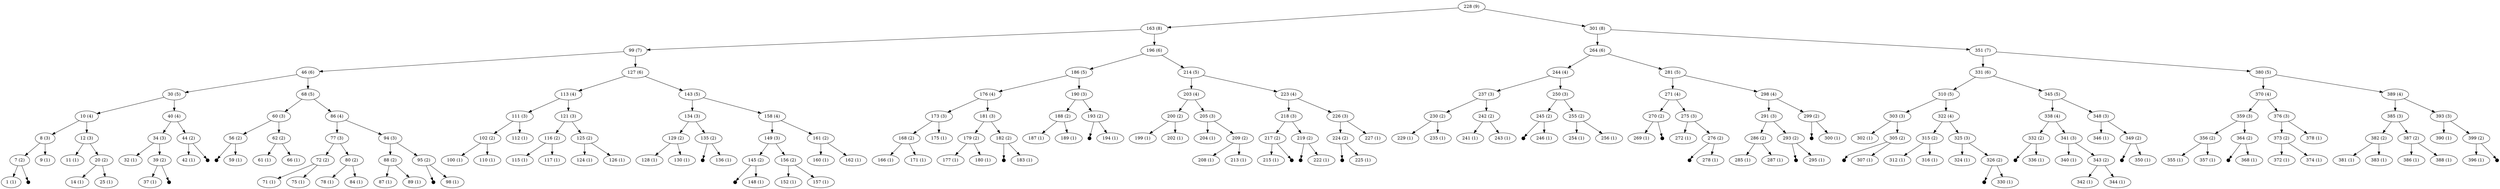 digraph G {
228[label="228 (9)"]
228 -> 163;
163[label="163 (8)"]
163 -> 99;
99[label="99 (7)"]
99 -> 46;
46[label="46 (6)"]
46 -> 30;
30[label="30 (5)"]
30 -> 10;
10[label="10 (4)"]
10 -> 8;
8[label="8 (3)"]
8 -> 7;
7[label="7 (2)"]
7 -> 1;
1[label="1 (1)"]
NULL0 [shape=circle, fixedsize=true, width=0.15, fillcolor="black", style=filled, label=""];
7 -> NULL0;
8 -> 9;
9[label="9 (1)"]
10 -> 12;
12[label="12 (3)"]
12 -> 11;
11[label="11 (1)"]
12 -> 20;
20[label="20 (2)"]
20 -> 14;
14[label="14 (1)"]
20 -> 25;
25[label="25 (1)"]
30 -> 40;
40[label="40 (4)"]
40 -> 34;
34[label="34 (3)"]
34 -> 32;
32[label="32 (1)"]
34 -> 39;
39[label="39 (2)"]
39 -> 37;
37[label="37 (1)"]
NULL1 [shape=circle, fixedsize=true, width=0.15, fillcolor="black", style=filled, label=""];
39 -> NULL1;
40 -> 44;
44[label="44 (2)"]
44 -> 42;
42[label="42 (1)"]
NULL2 [shape=circle, fixedsize=true, width=0.15, fillcolor="black", style=filled, label=""];
44 -> NULL2;
46 -> 68;
68[label="68 (5)"]
68 -> 60;
60[label="60 (3)"]
60 -> 56;
56[label="56 (2)"]
NULL3 [shape=circle, fixedsize=true, width=0.15, fillcolor="black", style=filled, label=""];
56 -> NULL3;
56 -> 59;
59[label="59 (1)"]
60 -> 62;
62[label="62 (2)"]
62 -> 61;
61[label="61 (1)"]
62 -> 66;
66[label="66 (1)"]
68 -> 86;
86[label="86 (4)"]
86 -> 77;
77[label="77 (3)"]
77 -> 72;
72[label="72 (2)"]
72 -> 71;
71[label="71 (1)"]
72 -> 75;
75[label="75 (1)"]
77 -> 80;
80[label="80 (2)"]
80 -> 78;
78[label="78 (1)"]
80 -> 84;
84[label="84 (1)"]
86 -> 94;
94[label="94 (3)"]
94 -> 88;
88[label="88 (2)"]
88 -> 87;
87[label="87 (1)"]
88 -> 89;
89[label="89 (1)"]
94 -> 95;
95[label="95 (2)"]
NULL4 [shape=circle, fixedsize=true, width=0.15, fillcolor="black", style=filled, label=""];
95 -> NULL4;
95 -> 98;
98[label="98 (1)"]
99 -> 127;
127[label="127 (6)"]
127 -> 113;
113[label="113 (4)"]
113 -> 111;
111[label="111 (3)"]
111 -> 102;
102[label="102 (2)"]
102 -> 100;
100[label="100 (1)"]
102 -> 110;
110[label="110 (1)"]
111 -> 112;
112[label="112 (1)"]
113 -> 121;
121[label="121 (3)"]
121 -> 116;
116[label="116 (2)"]
116 -> 115;
115[label="115 (1)"]
116 -> 117;
117[label="117 (1)"]
121 -> 125;
125[label="125 (2)"]
125 -> 124;
124[label="124 (1)"]
125 -> 126;
126[label="126 (1)"]
127 -> 143;
143[label="143 (5)"]
143 -> 134;
134[label="134 (3)"]
134 -> 129;
129[label="129 (2)"]
129 -> 128;
128[label="128 (1)"]
129 -> 130;
130[label="130 (1)"]
134 -> 135;
135[label="135 (2)"]
NULL5 [shape=circle, fixedsize=true, width=0.15, fillcolor="black", style=filled, label=""];
135 -> NULL5;
135 -> 136;
136[label="136 (1)"]
143 -> 158;
158[label="158 (4)"]
158 -> 149;
149[label="149 (3)"]
149 -> 145;
145[label="145 (2)"]
NULL6 [shape=circle, fixedsize=true, width=0.15, fillcolor="black", style=filled, label=""];
145 -> NULL6;
145 -> 148;
148[label="148 (1)"]
149 -> 156;
156[label="156 (2)"]
156 -> 152;
152[label="152 (1)"]
156 -> 157;
157[label="157 (1)"]
158 -> 161;
161[label="161 (2)"]
161 -> 160;
160[label="160 (1)"]
161 -> 162;
162[label="162 (1)"]
163 -> 196;
196[label="196 (6)"]
196 -> 186;
186[label="186 (5)"]
186 -> 176;
176[label="176 (4)"]
176 -> 173;
173[label="173 (3)"]
173 -> 168;
168[label="168 (2)"]
168 -> 166;
166[label="166 (1)"]
168 -> 171;
171[label="171 (1)"]
173 -> 175;
175[label="175 (1)"]
176 -> 181;
181[label="181 (3)"]
181 -> 179;
179[label="179 (2)"]
179 -> 177;
177[label="177 (1)"]
179 -> 180;
180[label="180 (1)"]
181 -> 182;
182[label="182 (2)"]
NULL7 [shape=circle, fixedsize=true, width=0.15, fillcolor="black", style=filled, label=""];
182 -> NULL7;
182 -> 183;
183[label="183 (1)"]
186 -> 190;
190[label="190 (3)"]
190 -> 188;
188[label="188 (2)"]
188 -> 187;
187[label="187 (1)"]
188 -> 189;
189[label="189 (1)"]
190 -> 193;
193[label="193 (2)"]
NULL8 [shape=circle, fixedsize=true, width=0.15, fillcolor="black", style=filled, label=""];
193 -> NULL8;
193 -> 194;
194[label="194 (1)"]
196 -> 214;
214[label="214 (5)"]
214 -> 203;
203[label="203 (4)"]
203 -> 200;
200[label="200 (2)"]
200 -> 199;
199[label="199 (1)"]
200 -> 202;
202[label="202 (1)"]
203 -> 205;
205[label="205 (3)"]
205 -> 204;
204[label="204 (1)"]
205 -> 209;
209[label="209 (2)"]
209 -> 208;
208[label="208 (1)"]
209 -> 213;
213[label="213 (1)"]
214 -> 223;
223[label="223 (4)"]
223 -> 218;
218[label="218 (3)"]
218 -> 217;
217[label="217 (2)"]
217 -> 215;
215[label="215 (1)"]
NULL9 [shape=circle, fixedsize=true, width=0.15, fillcolor="black", style=filled, label=""];
217 -> NULL9;
218 -> 219;
219[label="219 (2)"]
NULL10 [shape=circle, fixedsize=true, width=0.15, fillcolor="black", style=filled, label=""];
219 -> NULL10;
219 -> 222;
222[label="222 (1)"]
223 -> 226;
226[label="226 (3)"]
226 -> 224;
224[label="224 (2)"]
NULL11 [shape=circle, fixedsize=true, width=0.15, fillcolor="black", style=filled, label=""];
224 -> NULL11;
224 -> 225;
225[label="225 (1)"]
226 -> 227;
227[label="227 (1)"]
228 -> 301;
301[label="301 (8)"]
301 -> 264;
264[label="264 (6)"]
264 -> 244;
244[label="244 (4)"]
244 -> 237;
237[label="237 (3)"]
237 -> 230;
230[label="230 (2)"]
230 -> 229;
229[label="229 (1)"]
230 -> 235;
235[label="235 (1)"]
237 -> 242;
242[label="242 (2)"]
242 -> 241;
241[label="241 (1)"]
242 -> 243;
243[label="243 (1)"]
244 -> 250;
250[label="250 (3)"]
250 -> 245;
245[label="245 (2)"]
NULL12 [shape=circle, fixedsize=true, width=0.15, fillcolor="black", style=filled, label=""];
245 -> NULL12;
245 -> 246;
246[label="246 (1)"]
250 -> 255;
255[label="255 (2)"]
255 -> 254;
254[label="254 (1)"]
255 -> 256;
256[label="256 (1)"]
264 -> 281;
281[label="281 (5)"]
281 -> 271;
271[label="271 (4)"]
271 -> 270;
270[label="270 (2)"]
270 -> 269;
269[label="269 (1)"]
NULL13 [shape=circle, fixedsize=true, width=0.15, fillcolor="black", style=filled, label=""];
270 -> NULL13;
271 -> 275;
275[label="275 (3)"]
275 -> 272;
272[label="272 (1)"]
275 -> 276;
276[label="276 (2)"]
NULL14 [shape=circle, fixedsize=true, width=0.15, fillcolor="black", style=filled, label=""];
276 -> NULL14;
276 -> 278;
278[label="278 (1)"]
281 -> 298;
298[label="298 (4)"]
298 -> 291;
291[label="291 (3)"]
291 -> 286;
286[label="286 (2)"]
286 -> 285;
285[label="285 (1)"]
286 -> 287;
287[label="287 (1)"]
291 -> 293;
293[label="293 (2)"]
NULL15 [shape=circle, fixedsize=true, width=0.15, fillcolor="black", style=filled, label=""];
293 -> NULL15;
293 -> 295;
295[label="295 (1)"]
298 -> 299;
299[label="299 (2)"]
NULL16 [shape=circle, fixedsize=true, width=0.15, fillcolor="black", style=filled, label=""];
299 -> NULL16;
299 -> 300;
300[label="300 (1)"]
301 -> 351;
351[label="351 (7)"]
351 -> 331;
331[label="331 (6)"]
331 -> 310;
310[label="310 (5)"]
310 -> 303;
303[label="303 (3)"]
303 -> 302;
302[label="302 (1)"]
303 -> 305;
305[label="305 (2)"]
NULL17 [shape=circle, fixedsize=true, width=0.15, fillcolor="black", style=filled, label=""];
305 -> NULL17;
305 -> 307;
307[label="307 (1)"]
310 -> 322;
322[label="322 (4)"]
322 -> 315;
315[label="315 (2)"]
315 -> 312;
312[label="312 (1)"]
315 -> 316;
316[label="316 (1)"]
322 -> 325;
325[label="325 (3)"]
325 -> 324;
324[label="324 (1)"]
325 -> 326;
326[label="326 (2)"]
NULL18 [shape=circle, fixedsize=true, width=0.15, fillcolor="black", style=filled, label=""];
326 -> NULL18;
326 -> 330;
330[label="330 (1)"]
331 -> 345;
345[label="345 (5)"]
345 -> 338;
338[label="338 (4)"]
338 -> 332;
332[label="332 (2)"]
NULL19 [shape=circle, fixedsize=true, width=0.15, fillcolor="black", style=filled, label=""];
332 -> NULL19;
332 -> 336;
336[label="336 (1)"]
338 -> 341;
341[label="341 (3)"]
341 -> 340;
340[label="340 (1)"]
341 -> 343;
343[label="343 (2)"]
343 -> 342;
342[label="342 (1)"]
343 -> 344;
344[label="344 (1)"]
345 -> 348;
348[label="348 (3)"]
348 -> 346;
346[label="346 (1)"]
348 -> 349;
349[label="349 (2)"]
NULL20 [shape=circle, fixedsize=true, width=0.15, fillcolor="black", style=filled, label=""];
349 -> NULL20;
349 -> 350;
350[label="350 (1)"]
351 -> 380;
380[label="380 (5)"]
380 -> 370;
370[label="370 (4)"]
370 -> 359;
359[label="359 (3)"]
359 -> 356;
356[label="356 (2)"]
356 -> 355;
355[label="355 (1)"]
356 -> 357;
357[label="357 (1)"]
359 -> 364;
364[label="364 (2)"]
NULL21 [shape=circle, fixedsize=true, width=0.15, fillcolor="black", style=filled, label=""];
364 -> NULL21;
364 -> 368;
368[label="368 (1)"]
370 -> 376;
376[label="376 (3)"]
376 -> 373;
373[label="373 (2)"]
373 -> 372;
372[label="372 (1)"]
373 -> 374;
374[label="374 (1)"]
376 -> 378;
378[label="378 (1)"]
380 -> 389;
389[label="389 (4)"]
389 -> 385;
385[label="385 (3)"]
385 -> 382;
382[label="382 (2)"]
382 -> 381;
381[label="381 (1)"]
382 -> 383;
383[label="383 (1)"]
385 -> 387;
387[label="387 (2)"]
387 -> 386;
386[label="386 (1)"]
387 -> 388;
388[label="388 (1)"]
389 -> 393;
393[label="393 (3)"]
393 -> 390;
390[label="390 (1)"]
393 -> 399;
399[label="399 (2)"]
399 -> 396;
396[label="396 (1)"]
NULL22 [shape=circle, fixedsize=true, width=0.15, fillcolor="black", style=filled, label=""];
399 -> NULL22;
}

